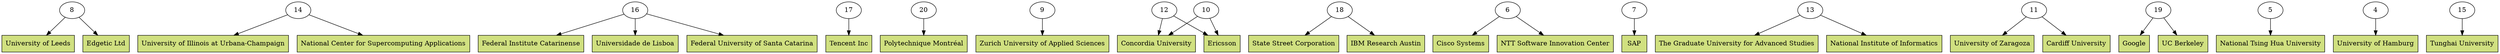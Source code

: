 digraph sldgraph {
overlap=false;
_S69230 -> _S88841;
_S69230 -> _S65143;
_S13500 -> _S20268;
_S13500 -> _S90940;
_S43217 -> _S32317;
_S43217 -> _S98234;
_S43217 -> _S45209;
_S64641 -> _S92065;
_S87198 -> _S49159;
_S16261 -> _S48576;
_S15756 -> _S26246;
_S15756 -> _S91858;
_S99255 -> _S22514;
_S99255 -> _S13863;
_S18002 -> _S40842;
_S18002 -> _S53140;
_S63895 -> _S61042;
_S26973 -> _S28402;
_S26973 -> _S82378;
_S94406 -> _S15715;
_S94406 -> _S23990;
_S56440 -> _S45111;
_S56440 -> _S49154;
_S75613 -> _S52144;
_S40805 -> _S83382;
_S11681 -> _S52233;
_S78838 -> _S26246;
_S78838 -> _S91858;
_S90940 [label="National Center for Supercomputing Applications",shape=box,style=filled,fillcolor="#d0e080"];
_S45209 [label="Federal University of Santa Catarina",shape=box,style=filled,fillcolor="#d0e080"];
_S88841 [label="University of Leeds",shape=box,style=filled,fillcolor="#d0e080"];
_S26973 [label="13"];
_S22514 [label="State Street Corporation",shape=box,style=filled,fillcolor="#d0e080"];
_S16261 [label="9"];
_S32317 [label="Federal Institute Catarinense",shape=box,style=filled,fillcolor="#d0e080"];
_S64641 [label="17"];
_S43217 [label="16"];
_S13863 [label="IBM Research Austin",shape=box,style=filled,fillcolor="#d0e080"];
_S78838 [label="10"];
_S83382 [label="University of Hamburg",shape=box,style=filled,fillcolor="#d0e080"];
_S69230 [label="8"];
_S40805 [label="4"];
_S75613 [label="5"];
_S48576 [label="Zurich University of Applied Sciences",shape=box,style=filled,fillcolor="#d0e080"];
_S98234 [label="Universidade de Lisboa",shape=box,style=filled,fillcolor="#d0e080"];
_S11681 [label="15"];
_S15756 [label="12"];
_S49154 [label="UC Berkeley",shape=box,style=filled,fillcolor="#d0e080"];
_S52233 [label="Tunghai University",shape=box,style=filled,fillcolor="#d0e080"];
_S56440 [label="19"];
_S63895 [label="7"];
_S23990 [label="Cardiff University",shape=box,style=filled,fillcolor="#d0e080"];
_S53140 [label="NTT Software Innovation Center",shape=box,style=filled,fillcolor="#d0e080"];
_S13500 [label="14"];
_S99255 [label="18"];
_S82378 [label="National Institute of Informatics",shape=box,style=filled,fillcolor="#d0e080"];
_S92065 [label="Tencent Inc",shape=box,style=filled,fillcolor="#d0e080"];
_S28402 [label="The Graduate University for Advanced Studies",shape=box,style=filled,fillcolor="#d0e080"];
_S20268 [label="University of Illinois at Urbana-Champaign",shape=box,style=filled,fillcolor="#d0e080"];
_S15715 [label="University of Zaragoza",shape=box,style=filled,fillcolor="#d0e080"];
_S26246 [label="Concordia University",shape=box,style=filled,fillcolor="#d0e080"];
_S91858 [label="Ericsson",shape=box,style=filled,fillcolor="#d0e080"];
_S40842 [label="Cisco Systems",shape=box,style=filled,fillcolor="#d0e080"];
_S49159 [label="Polytechnique Montréal",shape=box,style=filled,fillcolor="#d0e080"];
_S65143 [label="Edgetic Ltd",shape=box,style=filled,fillcolor="#d0e080"];
_S61042 [label="SAP",shape=box,style=filled,fillcolor="#d0e080"];
_S94406 [label="11"];
_S18002 [label="6"];
_S87198 [label="20"];
_S45111 [label="Google",shape=box,style=filled,fillcolor="#d0e080"];
_S52144 [label="National Tsing Hua University",shape=box,style=filled,fillcolor="#d0e080"];
}
